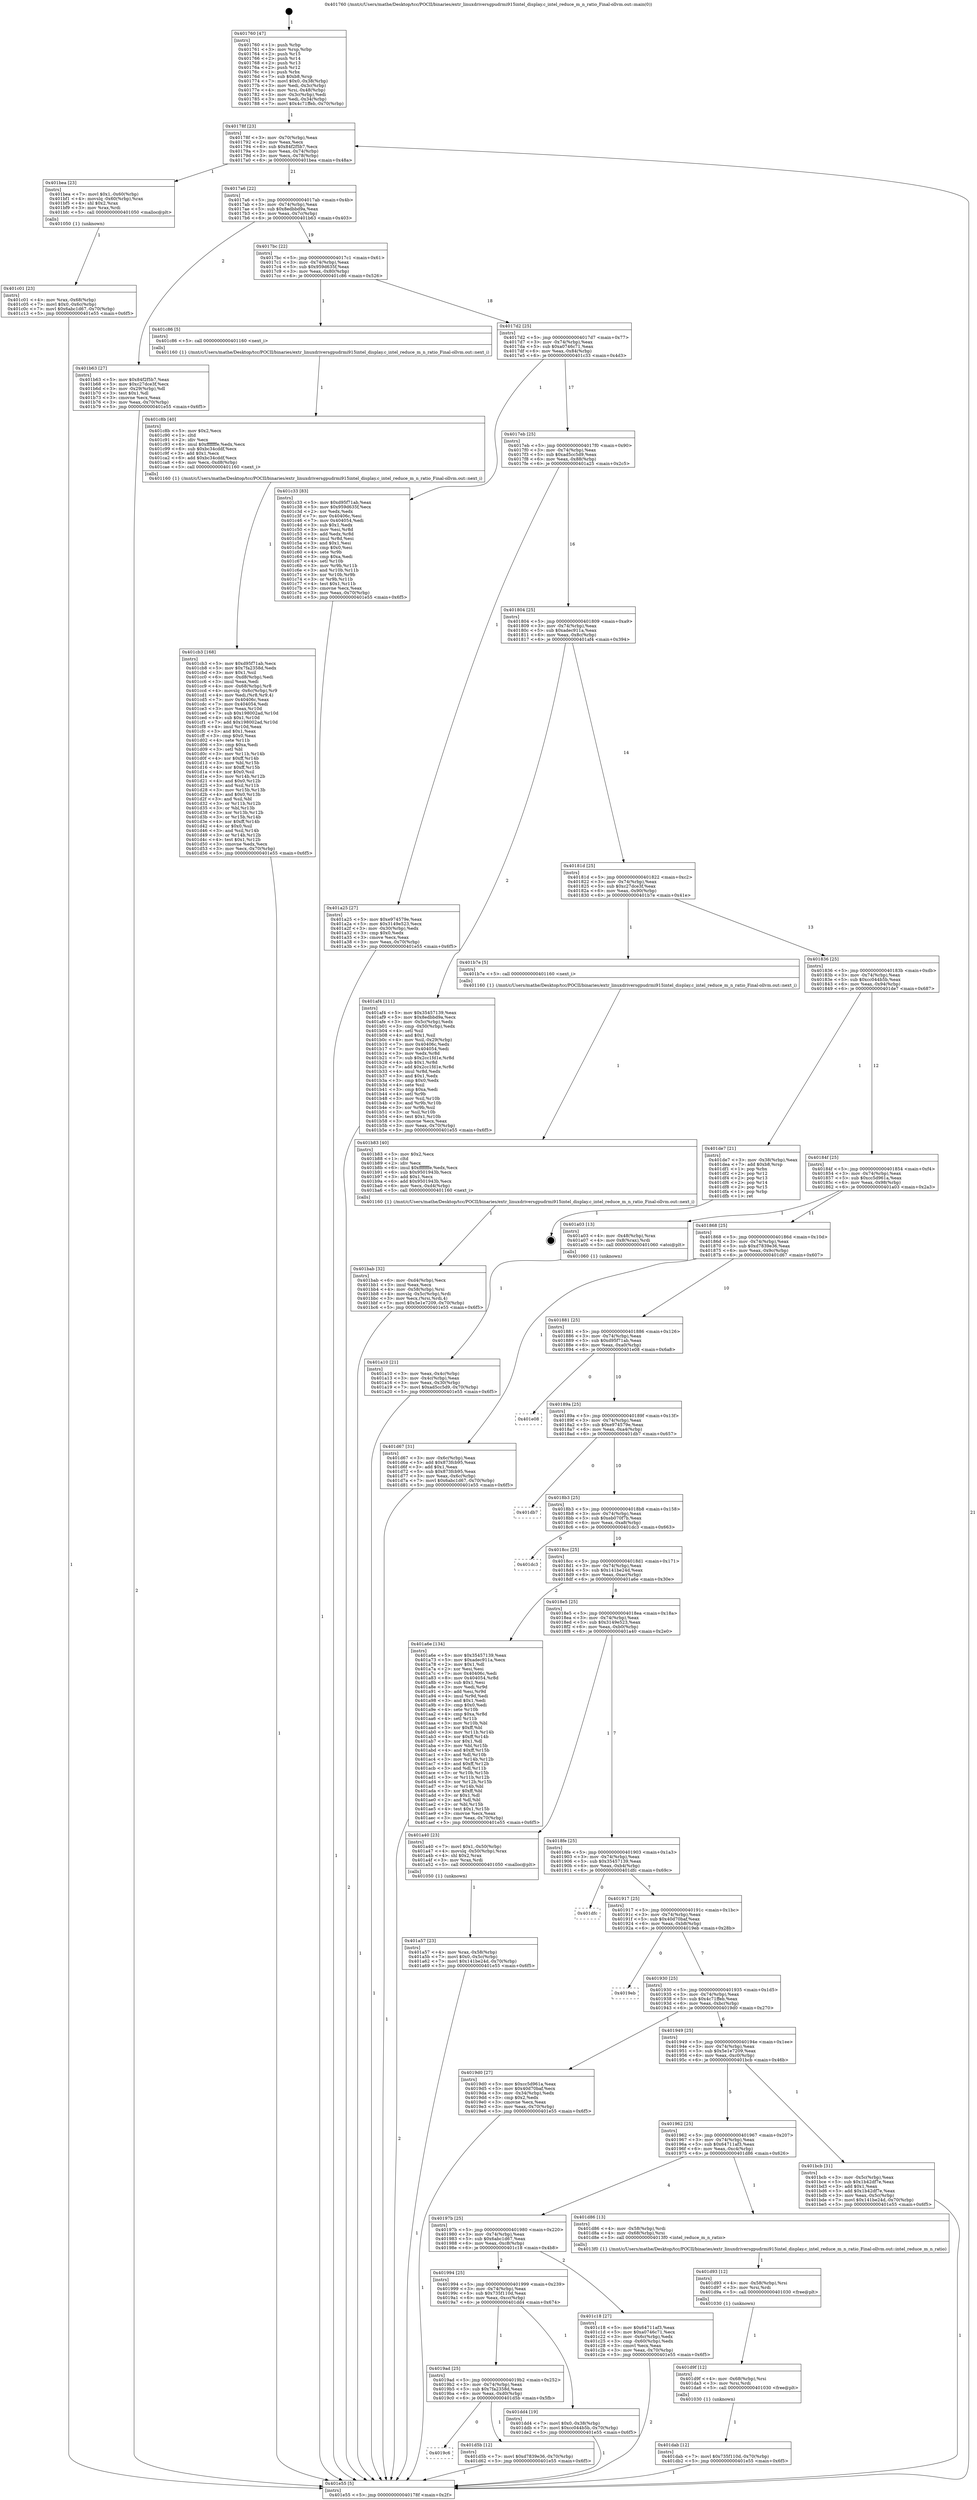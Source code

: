 digraph "0x401760" {
  label = "0x401760 (/mnt/c/Users/mathe/Desktop/tcc/POCII/binaries/extr_linuxdriversgpudrmi915intel_display.c_intel_reduce_m_n_ratio_Final-ollvm.out::main(0))"
  labelloc = "t"
  node[shape=record]

  Entry [label="",width=0.3,height=0.3,shape=circle,fillcolor=black,style=filled]
  "0x40178f" [label="{
     0x40178f [23]\l
     | [instrs]\l
     &nbsp;&nbsp;0x40178f \<+3\>: mov -0x70(%rbp),%eax\l
     &nbsp;&nbsp;0x401792 \<+2\>: mov %eax,%ecx\l
     &nbsp;&nbsp;0x401794 \<+6\>: sub $0x84f2f5b7,%ecx\l
     &nbsp;&nbsp;0x40179a \<+3\>: mov %eax,-0x74(%rbp)\l
     &nbsp;&nbsp;0x40179d \<+3\>: mov %ecx,-0x78(%rbp)\l
     &nbsp;&nbsp;0x4017a0 \<+6\>: je 0000000000401bea \<main+0x48a\>\l
  }"]
  "0x401bea" [label="{
     0x401bea [23]\l
     | [instrs]\l
     &nbsp;&nbsp;0x401bea \<+7\>: movl $0x1,-0x60(%rbp)\l
     &nbsp;&nbsp;0x401bf1 \<+4\>: movslq -0x60(%rbp),%rax\l
     &nbsp;&nbsp;0x401bf5 \<+4\>: shl $0x2,%rax\l
     &nbsp;&nbsp;0x401bf9 \<+3\>: mov %rax,%rdi\l
     &nbsp;&nbsp;0x401bfc \<+5\>: call 0000000000401050 \<malloc@plt\>\l
     | [calls]\l
     &nbsp;&nbsp;0x401050 \{1\} (unknown)\l
  }"]
  "0x4017a6" [label="{
     0x4017a6 [22]\l
     | [instrs]\l
     &nbsp;&nbsp;0x4017a6 \<+5\>: jmp 00000000004017ab \<main+0x4b\>\l
     &nbsp;&nbsp;0x4017ab \<+3\>: mov -0x74(%rbp),%eax\l
     &nbsp;&nbsp;0x4017ae \<+5\>: sub $0x8edbbd9a,%eax\l
     &nbsp;&nbsp;0x4017b3 \<+3\>: mov %eax,-0x7c(%rbp)\l
     &nbsp;&nbsp;0x4017b6 \<+6\>: je 0000000000401b63 \<main+0x403\>\l
  }"]
  Exit [label="",width=0.3,height=0.3,shape=circle,fillcolor=black,style=filled,peripheries=2]
  "0x401b63" [label="{
     0x401b63 [27]\l
     | [instrs]\l
     &nbsp;&nbsp;0x401b63 \<+5\>: mov $0x84f2f5b7,%eax\l
     &nbsp;&nbsp;0x401b68 \<+5\>: mov $0xc27dce3f,%ecx\l
     &nbsp;&nbsp;0x401b6d \<+3\>: mov -0x29(%rbp),%dl\l
     &nbsp;&nbsp;0x401b70 \<+3\>: test $0x1,%dl\l
     &nbsp;&nbsp;0x401b73 \<+3\>: cmovne %ecx,%eax\l
     &nbsp;&nbsp;0x401b76 \<+3\>: mov %eax,-0x70(%rbp)\l
     &nbsp;&nbsp;0x401b79 \<+5\>: jmp 0000000000401e55 \<main+0x6f5\>\l
  }"]
  "0x4017bc" [label="{
     0x4017bc [22]\l
     | [instrs]\l
     &nbsp;&nbsp;0x4017bc \<+5\>: jmp 00000000004017c1 \<main+0x61\>\l
     &nbsp;&nbsp;0x4017c1 \<+3\>: mov -0x74(%rbp),%eax\l
     &nbsp;&nbsp;0x4017c4 \<+5\>: sub $0x959d635f,%eax\l
     &nbsp;&nbsp;0x4017c9 \<+3\>: mov %eax,-0x80(%rbp)\l
     &nbsp;&nbsp;0x4017cc \<+6\>: je 0000000000401c86 \<main+0x526\>\l
  }"]
  "0x401dab" [label="{
     0x401dab [12]\l
     | [instrs]\l
     &nbsp;&nbsp;0x401dab \<+7\>: movl $0x735f110d,-0x70(%rbp)\l
     &nbsp;&nbsp;0x401db2 \<+5\>: jmp 0000000000401e55 \<main+0x6f5\>\l
  }"]
  "0x401c86" [label="{
     0x401c86 [5]\l
     | [instrs]\l
     &nbsp;&nbsp;0x401c86 \<+5\>: call 0000000000401160 \<next_i\>\l
     | [calls]\l
     &nbsp;&nbsp;0x401160 \{1\} (/mnt/c/Users/mathe/Desktop/tcc/POCII/binaries/extr_linuxdriversgpudrmi915intel_display.c_intel_reduce_m_n_ratio_Final-ollvm.out::next_i)\l
  }"]
  "0x4017d2" [label="{
     0x4017d2 [25]\l
     | [instrs]\l
     &nbsp;&nbsp;0x4017d2 \<+5\>: jmp 00000000004017d7 \<main+0x77\>\l
     &nbsp;&nbsp;0x4017d7 \<+3\>: mov -0x74(%rbp),%eax\l
     &nbsp;&nbsp;0x4017da \<+5\>: sub $0xa0746c71,%eax\l
     &nbsp;&nbsp;0x4017df \<+6\>: mov %eax,-0x84(%rbp)\l
     &nbsp;&nbsp;0x4017e5 \<+6\>: je 0000000000401c33 \<main+0x4d3\>\l
  }"]
  "0x401d9f" [label="{
     0x401d9f [12]\l
     | [instrs]\l
     &nbsp;&nbsp;0x401d9f \<+4\>: mov -0x68(%rbp),%rsi\l
     &nbsp;&nbsp;0x401da3 \<+3\>: mov %rsi,%rdi\l
     &nbsp;&nbsp;0x401da6 \<+5\>: call 0000000000401030 \<free@plt\>\l
     | [calls]\l
     &nbsp;&nbsp;0x401030 \{1\} (unknown)\l
  }"]
  "0x401c33" [label="{
     0x401c33 [83]\l
     | [instrs]\l
     &nbsp;&nbsp;0x401c33 \<+5\>: mov $0xd95f71ab,%eax\l
     &nbsp;&nbsp;0x401c38 \<+5\>: mov $0x959d635f,%ecx\l
     &nbsp;&nbsp;0x401c3d \<+2\>: xor %edx,%edx\l
     &nbsp;&nbsp;0x401c3f \<+7\>: mov 0x40406c,%esi\l
     &nbsp;&nbsp;0x401c46 \<+7\>: mov 0x404054,%edi\l
     &nbsp;&nbsp;0x401c4d \<+3\>: sub $0x1,%edx\l
     &nbsp;&nbsp;0x401c50 \<+3\>: mov %esi,%r8d\l
     &nbsp;&nbsp;0x401c53 \<+3\>: add %edx,%r8d\l
     &nbsp;&nbsp;0x401c56 \<+4\>: imul %r8d,%esi\l
     &nbsp;&nbsp;0x401c5a \<+3\>: and $0x1,%esi\l
     &nbsp;&nbsp;0x401c5d \<+3\>: cmp $0x0,%esi\l
     &nbsp;&nbsp;0x401c60 \<+4\>: sete %r9b\l
     &nbsp;&nbsp;0x401c64 \<+3\>: cmp $0xa,%edi\l
     &nbsp;&nbsp;0x401c67 \<+4\>: setl %r10b\l
     &nbsp;&nbsp;0x401c6b \<+3\>: mov %r9b,%r11b\l
     &nbsp;&nbsp;0x401c6e \<+3\>: and %r10b,%r11b\l
     &nbsp;&nbsp;0x401c71 \<+3\>: xor %r10b,%r9b\l
     &nbsp;&nbsp;0x401c74 \<+3\>: or %r9b,%r11b\l
     &nbsp;&nbsp;0x401c77 \<+4\>: test $0x1,%r11b\l
     &nbsp;&nbsp;0x401c7b \<+3\>: cmovne %ecx,%eax\l
     &nbsp;&nbsp;0x401c7e \<+3\>: mov %eax,-0x70(%rbp)\l
     &nbsp;&nbsp;0x401c81 \<+5\>: jmp 0000000000401e55 \<main+0x6f5\>\l
  }"]
  "0x4017eb" [label="{
     0x4017eb [25]\l
     | [instrs]\l
     &nbsp;&nbsp;0x4017eb \<+5\>: jmp 00000000004017f0 \<main+0x90\>\l
     &nbsp;&nbsp;0x4017f0 \<+3\>: mov -0x74(%rbp),%eax\l
     &nbsp;&nbsp;0x4017f3 \<+5\>: sub $0xad5cc5d9,%eax\l
     &nbsp;&nbsp;0x4017f8 \<+6\>: mov %eax,-0x88(%rbp)\l
     &nbsp;&nbsp;0x4017fe \<+6\>: je 0000000000401a25 \<main+0x2c5\>\l
  }"]
  "0x401d93" [label="{
     0x401d93 [12]\l
     | [instrs]\l
     &nbsp;&nbsp;0x401d93 \<+4\>: mov -0x58(%rbp),%rsi\l
     &nbsp;&nbsp;0x401d97 \<+3\>: mov %rsi,%rdi\l
     &nbsp;&nbsp;0x401d9a \<+5\>: call 0000000000401030 \<free@plt\>\l
     | [calls]\l
     &nbsp;&nbsp;0x401030 \{1\} (unknown)\l
  }"]
  "0x401a25" [label="{
     0x401a25 [27]\l
     | [instrs]\l
     &nbsp;&nbsp;0x401a25 \<+5\>: mov $0xe974579e,%eax\l
     &nbsp;&nbsp;0x401a2a \<+5\>: mov $0x3149e523,%ecx\l
     &nbsp;&nbsp;0x401a2f \<+3\>: mov -0x30(%rbp),%edx\l
     &nbsp;&nbsp;0x401a32 \<+3\>: cmp $0x0,%edx\l
     &nbsp;&nbsp;0x401a35 \<+3\>: cmove %ecx,%eax\l
     &nbsp;&nbsp;0x401a38 \<+3\>: mov %eax,-0x70(%rbp)\l
     &nbsp;&nbsp;0x401a3b \<+5\>: jmp 0000000000401e55 \<main+0x6f5\>\l
  }"]
  "0x401804" [label="{
     0x401804 [25]\l
     | [instrs]\l
     &nbsp;&nbsp;0x401804 \<+5\>: jmp 0000000000401809 \<main+0xa9\>\l
     &nbsp;&nbsp;0x401809 \<+3\>: mov -0x74(%rbp),%eax\l
     &nbsp;&nbsp;0x40180c \<+5\>: sub $0xadec911a,%eax\l
     &nbsp;&nbsp;0x401811 \<+6\>: mov %eax,-0x8c(%rbp)\l
     &nbsp;&nbsp;0x401817 \<+6\>: je 0000000000401af4 \<main+0x394\>\l
  }"]
  "0x4019c6" [label="{
     0x4019c6\l
  }", style=dashed]
  "0x401af4" [label="{
     0x401af4 [111]\l
     | [instrs]\l
     &nbsp;&nbsp;0x401af4 \<+5\>: mov $0x35457139,%eax\l
     &nbsp;&nbsp;0x401af9 \<+5\>: mov $0x8edbbd9a,%ecx\l
     &nbsp;&nbsp;0x401afe \<+3\>: mov -0x5c(%rbp),%edx\l
     &nbsp;&nbsp;0x401b01 \<+3\>: cmp -0x50(%rbp),%edx\l
     &nbsp;&nbsp;0x401b04 \<+4\>: setl %sil\l
     &nbsp;&nbsp;0x401b08 \<+4\>: and $0x1,%sil\l
     &nbsp;&nbsp;0x401b0c \<+4\>: mov %sil,-0x29(%rbp)\l
     &nbsp;&nbsp;0x401b10 \<+7\>: mov 0x40406c,%edx\l
     &nbsp;&nbsp;0x401b17 \<+7\>: mov 0x404054,%edi\l
     &nbsp;&nbsp;0x401b1e \<+3\>: mov %edx,%r8d\l
     &nbsp;&nbsp;0x401b21 \<+7\>: sub $0x2cc1fd1e,%r8d\l
     &nbsp;&nbsp;0x401b28 \<+4\>: sub $0x1,%r8d\l
     &nbsp;&nbsp;0x401b2c \<+7\>: add $0x2cc1fd1e,%r8d\l
     &nbsp;&nbsp;0x401b33 \<+4\>: imul %r8d,%edx\l
     &nbsp;&nbsp;0x401b37 \<+3\>: and $0x1,%edx\l
     &nbsp;&nbsp;0x401b3a \<+3\>: cmp $0x0,%edx\l
     &nbsp;&nbsp;0x401b3d \<+4\>: sete %sil\l
     &nbsp;&nbsp;0x401b41 \<+3\>: cmp $0xa,%edi\l
     &nbsp;&nbsp;0x401b44 \<+4\>: setl %r9b\l
     &nbsp;&nbsp;0x401b48 \<+3\>: mov %sil,%r10b\l
     &nbsp;&nbsp;0x401b4b \<+3\>: and %r9b,%r10b\l
     &nbsp;&nbsp;0x401b4e \<+3\>: xor %r9b,%sil\l
     &nbsp;&nbsp;0x401b51 \<+3\>: or %sil,%r10b\l
     &nbsp;&nbsp;0x401b54 \<+4\>: test $0x1,%r10b\l
     &nbsp;&nbsp;0x401b58 \<+3\>: cmovne %ecx,%eax\l
     &nbsp;&nbsp;0x401b5b \<+3\>: mov %eax,-0x70(%rbp)\l
     &nbsp;&nbsp;0x401b5e \<+5\>: jmp 0000000000401e55 \<main+0x6f5\>\l
  }"]
  "0x40181d" [label="{
     0x40181d [25]\l
     | [instrs]\l
     &nbsp;&nbsp;0x40181d \<+5\>: jmp 0000000000401822 \<main+0xc2\>\l
     &nbsp;&nbsp;0x401822 \<+3\>: mov -0x74(%rbp),%eax\l
     &nbsp;&nbsp;0x401825 \<+5\>: sub $0xc27dce3f,%eax\l
     &nbsp;&nbsp;0x40182a \<+6\>: mov %eax,-0x90(%rbp)\l
     &nbsp;&nbsp;0x401830 \<+6\>: je 0000000000401b7e \<main+0x41e\>\l
  }"]
  "0x401d5b" [label="{
     0x401d5b [12]\l
     | [instrs]\l
     &nbsp;&nbsp;0x401d5b \<+7\>: movl $0xd7839e36,-0x70(%rbp)\l
     &nbsp;&nbsp;0x401d62 \<+5\>: jmp 0000000000401e55 \<main+0x6f5\>\l
  }"]
  "0x401b7e" [label="{
     0x401b7e [5]\l
     | [instrs]\l
     &nbsp;&nbsp;0x401b7e \<+5\>: call 0000000000401160 \<next_i\>\l
     | [calls]\l
     &nbsp;&nbsp;0x401160 \{1\} (/mnt/c/Users/mathe/Desktop/tcc/POCII/binaries/extr_linuxdriversgpudrmi915intel_display.c_intel_reduce_m_n_ratio_Final-ollvm.out::next_i)\l
  }"]
  "0x401836" [label="{
     0x401836 [25]\l
     | [instrs]\l
     &nbsp;&nbsp;0x401836 \<+5\>: jmp 000000000040183b \<main+0xdb\>\l
     &nbsp;&nbsp;0x40183b \<+3\>: mov -0x74(%rbp),%eax\l
     &nbsp;&nbsp;0x40183e \<+5\>: sub $0xcc044b5b,%eax\l
     &nbsp;&nbsp;0x401843 \<+6\>: mov %eax,-0x94(%rbp)\l
     &nbsp;&nbsp;0x401849 \<+6\>: je 0000000000401de7 \<main+0x687\>\l
  }"]
  "0x4019ad" [label="{
     0x4019ad [25]\l
     | [instrs]\l
     &nbsp;&nbsp;0x4019ad \<+5\>: jmp 00000000004019b2 \<main+0x252\>\l
     &nbsp;&nbsp;0x4019b2 \<+3\>: mov -0x74(%rbp),%eax\l
     &nbsp;&nbsp;0x4019b5 \<+5\>: sub $0x7fa2358d,%eax\l
     &nbsp;&nbsp;0x4019ba \<+6\>: mov %eax,-0xd0(%rbp)\l
     &nbsp;&nbsp;0x4019c0 \<+6\>: je 0000000000401d5b \<main+0x5fb\>\l
  }"]
  "0x401de7" [label="{
     0x401de7 [21]\l
     | [instrs]\l
     &nbsp;&nbsp;0x401de7 \<+3\>: mov -0x38(%rbp),%eax\l
     &nbsp;&nbsp;0x401dea \<+7\>: add $0xb8,%rsp\l
     &nbsp;&nbsp;0x401df1 \<+1\>: pop %rbx\l
     &nbsp;&nbsp;0x401df2 \<+2\>: pop %r12\l
     &nbsp;&nbsp;0x401df4 \<+2\>: pop %r13\l
     &nbsp;&nbsp;0x401df6 \<+2\>: pop %r14\l
     &nbsp;&nbsp;0x401df8 \<+2\>: pop %r15\l
     &nbsp;&nbsp;0x401dfa \<+1\>: pop %rbp\l
     &nbsp;&nbsp;0x401dfb \<+1\>: ret\l
  }"]
  "0x40184f" [label="{
     0x40184f [25]\l
     | [instrs]\l
     &nbsp;&nbsp;0x40184f \<+5\>: jmp 0000000000401854 \<main+0xf4\>\l
     &nbsp;&nbsp;0x401854 \<+3\>: mov -0x74(%rbp),%eax\l
     &nbsp;&nbsp;0x401857 \<+5\>: sub $0xcc5d961a,%eax\l
     &nbsp;&nbsp;0x40185c \<+6\>: mov %eax,-0x98(%rbp)\l
     &nbsp;&nbsp;0x401862 \<+6\>: je 0000000000401a03 \<main+0x2a3\>\l
  }"]
  "0x401dd4" [label="{
     0x401dd4 [19]\l
     | [instrs]\l
     &nbsp;&nbsp;0x401dd4 \<+7\>: movl $0x0,-0x38(%rbp)\l
     &nbsp;&nbsp;0x401ddb \<+7\>: movl $0xcc044b5b,-0x70(%rbp)\l
     &nbsp;&nbsp;0x401de2 \<+5\>: jmp 0000000000401e55 \<main+0x6f5\>\l
  }"]
  "0x401a03" [label="{
     0x401a03 [13]\l
     | [instrs]\l
     &nbsp;&nbsp;0x401a03 \<+4\>: mov -0x48(%rbp),%rax\l
     &nbsp;&nbsp;0x401a07 \<+4\>: mov 0x8(%rax),%rdi\l
     &nbsp;&nbsp;0x401a0b \<+5\>: call 0000000000401060 \<atoi@plt\>\l
     | [calls]\l
     &nbsp;&nbsp;0x401060 \{1\} (unknown)\l
  }"]
  "0x401868" [label="{
     0x401868 [25]\l
     | [instrs]\l
     &nbsp;&nbsp;0x401868 \<+5\>: jmp 000000000040186d \<main+0x10d\>\l
     &nbsp;&nbsp;0x40186d \<+3\>: mov -0x74(%rbp),%eax\l
     &nbsp;&nbsp;0x401870 \<+5\>: sub $0xd7839e36,%eax\l
     &nbsp;&nbsp;0x401875 \<+6\>: mov %eax,-0x9c(%rbp)\l
     &nbsp;&nbsp;0x40187b \<+6\>: je 0000000000401d67 \<main+0x607\>\l
  }"]
  "0x401cb3" [label="{
     0x401cb3 [168]\l
     | [instrs]\l
     &nbsp;&nbsp;0x401cb3 \<+5\>: mov $0xd95f71ab,%ecx\l
     &nbsp;&nbsp;0x401cb8 \<+5\>: mov $0x7fa2358d,%edx\l
     &nbsp;&nbsp;0x401cbd \<+3\>: mov $0x1,%sil\l
     &nbsp;&nbsp;0x401cc0 \<+6\>: mov -0xd8(%rbp),%edi\l
     &nbsp;&nbsp;0x401cc6 \<+3\>: imul %eax,%edi\l
     &nbsp;&nbsp;0x401cc9 \<+4\>: mov -0x68(%rbp),%r8\l
     &nbsp;&nbsp;0x401ccd \<+4\>: movslq -0x6c(%rbp),%r9\l
     &nbsp;&nbsp;0x401cd1 \<+4\>: mov %edi,(%r8,%r9,4)\l
     &nbsp;&nbsp;0x401cd5 \<+7\>: mov 0x40406c,%eax\l
     &nbsp;&nbsp;0x401cdc \<+7\>: mov 0x404054,%edi\l
     &nbsp;&nbsp;0x401ce3 \<+3\>: mov %eax,%r10d\l
     &nbsp;&nbsp;0x401ce6 \<+7\>: sub $0x198002ad,%r10d\l
     &nbsp;&nbsp;0x401ced \<+4\>: sub $0x1,%r10d\l
     &nbsp;&nbsp;0x401cf1 \<+7\>: add $0x198002ad,%r10d\l
     &nbsp;&nbsp;0x401cf8 \<+4\>: imul %r10d,%eax\l
     &nbsp;&nbsp;0x401cfc \<+3\>: and $0x1,%eax\l
     &nbsp;&nbsp;0x401cff \<+3\>: cmp $0x0,%eax\l
     &nbsp;&nbsp;0x401d02 \<+4\>: sete %r11b\l
     &nbsp;&nbsp;0x401d06 \<+3\>: cmp $0xa,%edi\l
     &nbsp;&nbsp;0x401d09 \<+3\>: setl %bl\l
     &nbsp;&nbsp;0x401d0c \<+3\>: mov %r11b,%r14b\l
     &nbsp;&nbsp;0x401d0f \<+4\>: xor $0xff,%r14b\l
     &nbsp;&nbsp;0x401d13 \<+3\>: mov %bl,%r15b\l
     &nbsp;&nbsp;0x401d16 \<+4\>: xor $0xff,%r15b\l
     &nbsp;&nbsp;0x401d1a \<+4\>: xor $0x0,%sil\l
     &nbsp;&nbsp;0x401d1e \<+3\>: mov %r14b,%r12b\l
     &nbsp;&nbsp;0x401d21 \<+4\>: and $0x0,%r12b\l
     &nbsp;&nbsp;0x401d25 \<+3\>: and %sil,%r11b\l
     &nbsp;&nbsp;0x401d28 \<+3\>: mov %r15b,%r13b\l
     &nbsp;&nbsp;0x401d2b \<+4\>: and $0x0,%r13b\l
     &nbsp;&nbsp;0x401d2f \<+3\>: and %sil,%bl\l
     &nbsp;&nbsp;0x401d32 \<+3\>: or %r11b,%r12b\l
     &nbsp;&nbsp;0x401d35 \<+3\>: or %bl,%r13b\l
     &nbsp;&nbsp;0x401d38 \<+3\>: xor %r13b,%r12b\l
     &nbsp;&nbsp;0x401d3b \<+3\>: or %r15b,%r14b\l
     &nbsp;&nbsp;0x401d3e \<+4\>: xor $0xff,%r14b\l
     &nbsp;&nbsp;0x401d42 \<+4\>: or $0x0,%sil\l
     &nbsp;&nbsp;0x401d46 \<+3\>: and %sil,%r14b\l
     &nbsp;&nbsp;0x401d49 \<+3\>: or %r14b,%r12b\l
     &nbsp;&nbsp;0x401d4c \<+4\>: test $0x1,%r12b\l
     &nbsp;&nbsp;0x401d50 \<+3\>: cmovne %edx,%ecx\l
     &nbsp;&nbsp;0x401d53 \<+3\>: mov %ecx,-0x70(%rbp)\l
     &nbsp;&nbsp;0x401d56 \<+5\>: jmp 0000000000401e55 \<main+0x6f5\>\l
  }"]
  "0x401d67" [label="{
     0x401d67 [31]\l
     | [instrs]\l
     &nbsp;&nbsp;0x401d67 \<+3\>: mov -0x6c(%rbp),%eax\l
     &nbsp;&nbsp;0x401d6a \<+5\>: add $0x873fcb95,%eax\l
     &nbsp;&nbsp;0x401d6f \<+3\>: add $0x1,%eax\l
     &nbsp;&nbsp;0x401d72 \<+5\>: sub $0x873fcb95,%eax\l
     &nbsp;&nbsp;0x401d77 \<+3\>: mov %eax,-0x6c(%rbp)\l
     &nbsp;&nbsp;0x401d7a \<+7\>: movl $0x6abc1d67,-0x70(%rbp)\l
     &nbsp;&nbsp;0x401d81 \<+5\>: jmp 0000000000401e55 \<main+0x6f5\>\l
  }"]
  "0x401881" [label="{
     0x401881 [25]\l
     | [instrs]\l
     &nbsp;&nbsp;0x401881 \<+5\>: jmp 0000000000401886 \<main+0x126\>\l
     &nbsp;&nbsp;0x401886 \<+3\>: mov -0x74(%rbp),%eax\l
     &nbsp;&nbsp;0x401889 \<+5\>: sub $0xd95f71ab,%eax\l
     &nbsp;&nbsp;0x40188e \<+6\>: mov %eax,-0xa0(%rbp)\l
     &nbsp;&nbsp;0x401894 \<+6\>: je 0000000000401e08 \<main+0x6a8\>\l
  }"]
  "0x401c8b" [label="{
     0x401c8b [40]\l
     | [instrs]\l
     &nbsp;&nbsp;0x401c8b \<+5\>: mov $0x2,%ecx\l
     &nbsp;&nbsp;0x401c90 \<+1\>: cltd\l
     &nbsp;&nbsp;0x401c91 \<+2\>: idiv %ecx\l
     &nbsp;&nbsp;0x401c93 \<+6\>: imul $0xfffffffe,%edx,%ecx\l
     &nbsp;&nbsp;0x401c99 \<+6\>: sub $0xbc34cddf,%ecx\l
     &nbsp;&nbsp;0x401c9f \<+3\>: add $0x1,%ecx\l
     &nbsp;&nbsp;0x401ca2 \<+6\>: add $0xbc34cddf,%ecx\l
     &nbsp;&nbsp;0x401ca8 \<+6\>: mov %ecx,-0xd8(%rbp)\l
     &nbsp;&nbsp;0x401cae \<+5\>: call 0000000000401160 \<next_i\>\l
     | [calls]\l
     &nbsp;&nbsp;0x401160 \{1\} (/mnt/c/Users/mathe/Desktop/tcc/POCII/binaries/extr_linuxdriversgpudrmi915intel_display.c_intel_reduce_m_n_ratio_Final-ollvm.out::next_i)\l
  }"]
  "0x401e08" [label="{
     0x401e08\l
  }", style=dashed]
  "0x40189a" [label="{
     0x40189a [25]\l
     | [instrs]\l
     &nbsp;&nbsp;0x40189a \<+5\>: jmp 000000000040189f \<main+0x13f\>\l
     &nbsp;&nbsp;0x40189f \<+3\>: mov -0x74(%rbp),%eax\l
     &nbsp;&nbsp;0x4018a2 \<+5\>: sub $0xe974579e,%eax\l
     &nbsp;&nbsp;0x4018a7 \<+6\>: mov %eax,-0xa4(%rbp)\l
     &nbsp;&nbsp;0x4018ad \<+6\>: je 0000000000401db7 \<main+0x657\>\l
  }"]
  "0x401994" [label="{
     0x401994 [25]\l
     | [instrs]\l
     &nbsp;&nbsp;0x401994 \<+5\>: jmp 0000000000401999 \<main+0x239\>\l
     &nbsp;&nbsp;0x401999 \<+3\>: mov -0x74(%rbp),%eax\l
     &nbsp;&nbsp;0x40199c \<+5\>: sub $0x735f110d,%eax\l
     &nbsp;&nbsp;0x4019a1 \<+6\>: mov %eax,-0xcc(%rbp)\l
     &nbsp;&nbsp;0x4019a7 \<+6\>: je 0000000000401dd4 \<main+0x674\>\l
  }"]
  "0x401db7" [label="{
     0x401db7\l
  }", style=dashed]
  "0x4018b3" [label="{
     0x4018b3 [25]\l
     | [instrs]\l
     &nbsp;&nbsp;0x4018b3 \<+5\>: jmp 00000000004018b8 \<main+0x158\>\l
     &nbsp;&nbsp;0x4018b8 \<+3\>: mov -0x74(%rbp),%eax\l
     &nbsp;&nbsp;0x4018bb \<+5\>: sub $0xeb070f7b,%eax\l
     &nbsp;&nbsp;0x4018c0 \<+6\>: mov %eax,-0xa8(%rbp)\l
     &nbsp;&nbsp;0x4018c6 \<+6\>: je 0000000000401dc3 \<main+0x663\>\l
  }"]
  "0x401c18" [label="{
     0x401c18 [27]\l
     | [instrs]\l
     &nbsp;&nbsp;0x401c18 \<+5\>: mov $0x64711af3,%eax\l
     &nbsp;&nbsp;0x401c1d \<+5\>: mov $0xa0746c71,%ecx\l
     &nbsp;&nbsp;0x401c22 \<+3\>: mov -0x6c(%rbp),%edx\l
     &nbsp;&nbsp;0x401c25 \<+3\>: cmp -0x60(%rbp),%edx\l
     &nbsp;&nbsp;0x401c28 \<+3\>: cmovl %ecx,%eax\l
     &nbsp;&nbsp;0x401c2b \<+3\>: mov %eax,-0x70(%rbp)\l
     &nbsp;&nbsp;0x401c2e \<+5\>: jmp 0000000000401e55 \<main+0x6f5\>\l
  }"]
  "0x401dc3" [label="{
     0x401dc3\l
  }", style=dashed]
  "0x4018cc" [label="{
     0x4018cc [25]\l
     | [instrs]\l
     &nbsp;&nbsp;0x4018cc \<+5\>: jmp 00000000004018d1 \<main+0x171\>\l
     &nbsp;&nbsp;0x4018d1 \<+3\>: mov -0x74(%rbp),%eax\l
     &nbsp;&nbsp;0x4018d4 \<+5\>: sub $0x141be24d,%eax\l
     &nbsp;&nbsp;0x4018d9 \<+6\>: mov %eax,-0xac(%rbp)\l
     &nbsp;&nbsp;0x4018df \<+6\>: je 0000000000401a6e \<main+0x30e\>\l
  }"]
  "0x40197b" [label="{
     0x40197b [25]\l
     | [instrs]\l
     &nbsp;&nbsp;0x40197b \<+5\>: jmp 0000000000401980 \<main+0x220\>\l
     &nbsp;&nbsp;0x401980 \<+3\>: mov -0x74(%rbp),%eax\l
     &nbsp;&nbsp;0x401983 \<+5\>: sub $0x6abc1d67,%eax\l
     &nbsp;&nbsp;0x401988 \<+6\>: mov %eax,-0xc8(%rbp)\l
     &nbsp;&nbsp;0x40198e \<+6\>: je 0000000000401c18 \<main+0x4b8\>\l
  }"]
  "0x401a6e" [label="{
     0x401a6e [134]\l
     | [instrs]\l
     &nbsp;&nbsp;0x401a6e \<+5\>: mov $0x35457139,%eax\l
     &nbsp;&nbsp;0x401a73 \<+5\>: mov $0xadec911a,%ecx\l
     &nbsp;&nbsp;0x401a78 \<+2\>: mov $0x1,%dl\l
     &nbsp;&nbsp;0x401a7a \<+2\>: xor %esi,%esi\l
     &nbsp;&nbsp;0x401a7c \<+7\>: mov 0x40406c,%edi\l
     &nbsp;&nbsp;0x401a83 \<+8\>: mov 0x404054,%r8d\l
     &nbsp;&nbsp;0x401a8b \<+3\>: sub $0x1,%esi\l
     &nbsp;&nbsp;0x401a8e \<+3\>: mov %edi,%r9d\l
     &nbsp;&nbsp;0x401a91 \<+3\>: add %esi,%r9d\l
     &nbsp;&nbsp;0x401a94 \<+4\>: imul %r9d,%edi\l
     &nbsp;&nbsp;0x401a98 \<+3\>: and $0x1,%edi\l
     &nbsp;&nbsp;0x401a9b \<+3\>: cmp $0x0,%edi\l
     &nbsp;&nbsp;0x401a9e \<+4\>: sete %r10b\l
     &nbsp;&nbsp;0x401aa2 \<+4\>: cmp $0xa,%r8d\l
     &nbsp;&nbsp;0x401aa6 \<+4\>: setl %r11b\l
     &nbsp;&nbsp;0x401aaa \<+3\>: mov %r10b,%bl\l
     &nbsp;&nbsp;0x401aad \<+3\>: xor $0xff,%bl\l
     &nbsp;&nbsp;0x401ab0 \<+3\>: mov %r11b,%r14b\l
     &nbsp;&nbsp;0x401ab3 \<+4\>: xor $0xff,%r14b\l
     &nbsp;&nbsp;0x401ab7 \<+3\>: xor $0x1,%dl\l
     &nbsp;&nbsp;0x401aba \<+3\>: mov %bl,%r15b\l
     &nbsp;&nbsp;0x401abd \<+4\>: and $0xff,%r15b\l
     &nbsp;&nbsp;0x401ac1 \<+3\>: and %dl,%r10b\l
     &nbsp;&nbsp;0x401ac4 \<+3\>: mov %r14b,%r12b\l
     &nbsp;&nbsp;0x401ac7 \<+4\>: and $0xff,%r12b\l
     &nbsp;&nbsp;0x401acb \<+3\>: and %dl,%r11b\l
     &nbsp;&nbsp;0x401ace \<+3\>: or %r10b,%r15b\l
     &nbsp;&nbsp;0x401ad1 \<+3\>: or %r11b,%r12b\l
     &nbsp;&nbsp;0x401ad4 \<+3\>: xor %r12b,%r15b\l
     &nbsp;&nbsp;0x401ad7 \<+3\>: or %r14b,%bl\l
     &nbsp;&nbsp;0x401ada \<+3\>: xor $0xff,%bl\l
     &nbsp;&nbsp;0x401add \<+3\>: or $0x1,%dl\l
     &nbsp;&nbsp;0x401ae0 \<+2\>: and %dl,%bl\l
     &nbsp;&nbsp;0x401ae2 \<+3\>: or %bl,%r15b\l
     &nbsp;&nbsp;0x401ae5 \<+4\>: test $0x1,%r15b\l
     &nbsp;&nbsp;0x401ae9 \<+3\>: cmovne %ecx,%eax\l
     &nbsp;&nbsp;0x401aec \<+3\>: mov %eax,-0x70(%rbp)\l
     &nbsp;&nbsp;0x401aef \<+5\>: jmp 0000000000401e55 \<main+0x6f5\>\l
  }"]
  "0x4018e5" [label="{
     0x4018e5 [25]\l
     | [instrs]\l
     &nbsp;&nbsp;0x4018e5 \<+5\>: jmp 00000000004018ea \<main+0x18a\>\l
     &nbsp;&nbsp;0x4018ea \<+3\>: mov -0x74(%rbp),%eax\l
     &nbsp;&nbsp;0x4018ed \<+5\>: sub $0x3149e523,%eax\l
     &nbsp;&nbsp;0x4018f2 \<+6\>: mov %eax,-0xb0(%rbp)\l
     &nbsp;&nbsp;0x4018f8 \<+6\>: je 0000000000401a40 \<main+0x2e0\>\l
  }"]
  "0x401d86" [label="{
     0x401d86 [13]\l
     | [instrs]\l
     &nbsp;&nbsp;0x401d86 \<+4\>: mov -0x58(%rbp),%rdi\l
     &nbsp;&nbsp;0x401d8a \<+4\>: mov -0x68(%rbp),%rsi\l
     &nbsp;&nbsp;0x401d8e \<+5\>: call 00000000004013f0 \<intel_reduce_m_n_ratio\>\l
     | [calls]\l
     &nbsp;&nbsp;0x4013f0 \{1\} (/mnt/c/Users/mathe/Desktop/tcc/POCII/binaries/extr_linuxdriversgpudrmi915intel_display.c_intel_reduce_m_n_ratio_Final-ollvm.out::intel_reduce_m_n_ratio)\l
  }"]
  "0x401a40" [label="{
     0x401a40 [23]\l
     | [instrs]\l
     &nbsp;&nbsp;0x401a40 \<+7\>: movl $0x1,-0x50(%rbp)\l
     &nbsp;&nbsp;0x401a47 \<+4\>: movslq -0x50(%rbp),%rax\l
     &nbsp;&nbsp;0x401a4b \<+4\>: shl $0x2,%rax\l
     &nbsp;&nbsp;0x401a4f \<+3\>: mov %rax,%rdi\l
     &nbsp;&nbsp;0x401a52 \<+5\>: call 0000000000401050 \<malloc@plt\>\l
     | [calls]\l
     &nbsp;&nbsp;0x401050 \{1\} (unknown)\l
  }"]
  "0x4018fe" [label="{
     0x4018fe [25]\l
     | [instrs]\l
     &nbsp;&nbsp;0x4018fe \<+5\>: jmp 0000000000401903 \<main+0x1a3\>\l
     &nbsp;&nbsp;0x401903 \<+3\>: mov -0x74(%rbp),%eax\l
     &nbsp;&nbsp;0x401906 \<+5\>: sub $0x35457139,%eax\l
     &nbsp;&nbsp;0x40190b \<+6\>: mov %eax,-0xb4(%rbp)\l
     &nbsp;&nbsp;0x401911 \<+6\>: je 0000000000401dfc \<main+0x69c\>\l
  }"]
  "0x401c01" [label="{
     0x401c01 [23]\l
     | [instrs]\l
     &nbsp;&nbsp;0x401c01 \<+4\>: mov %rax,-0x68(%rbp)\l
     &nbsp;&nbsp;0x401c05 \<+7\>: movl $0x0,-0x6c(%rbp)\l
     &nbsp;&nbsp;0x401c0c \<+7\>: movl $0x6abc1d67,-0x70(%rbp)\l
     &nbsp;&nbsp;0x401c13 \<+5\>: jmp 0000000000401e55 \<main+0x6f5\>\l
  }"]
  "0x401dfc" [label="{
     0x401dfc\l
  }", style=dashed]
  "0x401917" [label="{
     0x401917 [25]\l
     | [instrs]\l
     &nbsp;&nbsp;0x401917 \<+5\>: jmp 000000000040191c \<main+0x1bc\>\l
     &nbsp;&nbsp;0x40191c \<+3\>: mov -0x74(%rbp),%eax\l
     &nbsp;&nbsp;0x40191f \<+5\>: sub $0x40d70baf,%eax\l
     &nbsp;&nbsp;0x401924 \<+6\>: mov %eax,-0xb8(%rbp)\l
     &nbsp;&nbsp;0x40192a \<+6\>: je 00000000004019eb \<main+0x28b\>\l
  }"]
  "0x401962" [label="{
     0x401962 [25]\l
     | [instrs]\l
     &nbsp;&nbsp;0x401962 \<+5\>: jmp 0000000000401967 \<main+0x207\>\l
     &nbsp;&nbsp;0x401967 \<+3\>: mov -0x74(%rbp),%eax\l
     &nbsp;&nbsp;0x40196a \<+5\>: sub $0x64711af3,%eax\l
     &nbsp;&nbsp;0x40196f \<+6\>: mov %eax,-0xc4(%rbp)\l
     &nbsp;&nbsp;0x401975 \<+6\>: je 0000000000401d86 \<main+0x626\>\l
  }"]
  "0x4019eb" [label="{
     0x4019eb\l
  }", style=dashed]
  "0x401930" [label="{
     0x401930 [25]\l
     | [instrs]\l
     &nbsp;&nbsp;0x401930 \<+5\>: jmp 0000000000401935 \<main+0x1d5\>\l
     &nbsp;&nbsp;0x401935 \<+3\>: mov -0x74(%rbp),%eax\l
     &nbsp;&nbsp;0x401938 \<+5\>: sub $0x4c71ffeb,%eax\l
     &nbsp;&nbsp;0x40193d \<+6\>: mov %eax,-0xbc(%rbp)\l
     &nbsp;&nbsp;0x401943 \<+6\>: je 00000000004019d0 \<main+0x270\>\l
  }"]
  "0x401bcb" [label="{
     0x401bcb [31]\l
     | [instrs]\l
     &nbsp;&nbsp;0x401bcb \<+3\>: mov -0x5c(%rbp),%eax\l
     &nbsp;&nbsp;0x401bce \<+5\>: sub $0x1b42df7e,%eax\l
     &nbsp;&nbsp;0x401bd3 \<+3\>: add $0x1,%eax\l
     &nbsp;&nbsp;0x401bd6 \<+5\>: add $0x1b42df7e,%eax\l
     &nbsp;&nbsp;0x401bdb \<+3\>: mov %eax,-0x5c(%rbp)\l
     &nbsp;&nbsp;0x401bde \<+7\>: movl $0x141be24d,-0x70(%rbp)\l
     &nbsp;&nbsp;0x401be5 \<+5\>: jmp 0000000000401e55 \<main+0x6f5\>\l
  }"]
  "0x4019d0" [label="{
     0x4019d0 [27]\l
     | [instrs]\l
     &nbsp;&nbsp;0x4019d0 \<+5\>: mov $0xcc5d961a,%eax\l
     &nbsp;&nbsp;0x4019d5 \<+5\>: mov $0x40d70baf,%ecx\l
     &nbsp;&nbsp;0x4019da \<+3\>: mov -0x34(%rbp),%edx\l
     &nbsp;&nbsp;0x4019dd \<+3\>: cmp $0x2,%edx\l
     &nbsp;&nbsp;0x4019e0 \<+3\>: cmovne %ecx,%eax\l
     &nbsp;&nbsp;0x4019e3 \<+3\>: mov %eax,-0x70(%rbp)\l
     &nbsp;&nbsp;0x4019e6 \<+5\>: jmp 0000000000401e55 \<main+0x6f5\>\l
  }"]
  "0x401949" [label="{
     0x401949 [25]\l
     | [instrs]\l
     &nbsp;&nbsp;0x401949 \<+5\>: jmp 000000000040194e \<main+0x1ee\>\l
     &nbsp;&nbsp;0x40194e \<+3\>: mov -0x74(%rbp),%eax\l
     &nbsp;&nbsp;0x401951 \<+5\>: sub $0x5e1e7209,%eax\l
     &nbsp;&nbsp;0x401956 \<+6\>: mov %eax,-0xc0(%rbp)\l
     &nbsp;&nbsp;0x40195c \<+6\>: je 0000000000401bcb \<main+0x46b\>\l
  }"]
  "0x401e55" [label="{
     0x401e55 [5]\l
     | [instrs]\l
     &nbsp;&nbsp;0x401e55 \<+5\>: jmp 000000000040178f \<main+0x2f\>\l
  }"]
  "0x401760" [label="{
     0x401760 [47]\l
     | [instrs]\l
     &nbsp;&nbsp;0x401760 \<+1\>: push %rbp\l
     &nbsp;&nbsp;0x401761 \<+3\>: mov %rsp,%rbp\l
     &nbsp;&nbsp;0x401764 \<+2\>: push %r15\l
     &nbsp;&nbsp;0x401766 \<+2\>: push %r14\l
     &nbsp;&nbsp;0x401768 \<+2\>: push %r13\l
     &nbsp;&nbsp;0x40176a \<+2\>: push %r12\l
     &nbsp;&nbsp;0x40176c \<+1\>: push %rbx\l
     &nbsp;&nbsp;0x40176d \<+7\>: sub $0xb8,%rsp\l
     &nbsp;&nbsp;0x401774 \<+7\>: movl $0x0,-0x38(%rbp)\l
     &nbsp;&nbsp;0x40177b \<+3\>: mov %edi,-0x3c(%rbp)\l
     &nbsp;&nbsp;0x40177e \<+4\>: mov %rsi,-0x48(%rbp)\l
     &nbsp;&nbsp;0x401782 \<+3\>: mov -0x3c(%rbp),%edi\l
     &nbsp;&nbsp;0x401785 \<+3\>: mov %edi,-0x34(%rbp)\l
     &nbsp;&nbsp;0x401788 \<+7\>: movl $0x4c71ffeb,-0x70(%rbp)\l
  }"]
  "0x401a10" [label="{
     0x401a10 [21]\l
     | [instrs]\l
     &nbsp;&nbsp;0x401a10 \<+3\>: mov %eax,-0x4c(%rbp)\l
     &nbsp;&nbsp;0x401a13 \<+3\>: mov -0x4c(%rbp),%eax\l
     &nbsp;&nbsp;0x401a16 \<+3\>: mov %eax,-0x30(%rbp)\l
     &nbsp;&nbsp;0x401a19 \<+7\>: movl $0xad5cc5d9,-0x70(%rbp)\l
     &nbsp;&nbsp;0x401a20 \<+5\>: jmp 0000000000401e55 \<main+0x6f5\>\l
  }"]
  "0x401a57" [label="{
     0x401a57 [23]\l
     | [instrs]\l
     &nbsp;&nbsp;0x401a57 \<+4\>: mov %rax,-0x58(%rbp)\l
     &nbsp;&nbsp;0x401a5b \<+7\>: movl $0x0,-0x5c(%rbp)\l
     &nbsp;&nbsp;0x401a62 \<+7\>: movl $0x141be24d,-0x70(%rbp)\l
     &nbsp;&nbsp;0x401a69 \<+5\>: jmp 0000000000401e55 \<main+0x6f5\>\l
  }"]
  "0x401b83" [label="{
     0x401b83 [40]\l
     | [instrs]\l
     &nbsp;&nbsp;0x401b83 \<+5\>: mov $0x2,%ecx\l
     &nbsp;&nbsp;0x401b88 \<+1\>: cltd\l
     &nbsp;&nbsp;0x401b89 \<+2\>: idiv %ecx\l
     &nbsp;&nbsp;0x401b8b \<+6\>: imul $0xfffffffe,%edx,%ecx\l
     &nbsp;&nbsp;0x401b91 \<+6\>: sub $0x9501943b,%ecx\l
     &nbsp;&nbsp;0x401b97 \<+3\>: add $0x1,%ecx\l
     &nbsp;&nbsp;0x401b9a \<+6\>: add $0x9501943b,%ecx\l
     &nbsp;&nbsp;0x401ba0 \<+6\>: mov %ecx,-0xd4(%rbp)\l
     &nbsp;&nbsp;0x401ba6 \<+5\>: call 0000000000401160 \<next_i\>\l
     | [calls]\l
     &nbsp;&nbsp;0x401160 \{1\} (/mnt/c/Users/mathe/Desktop/tcc/POCII/binaries/extr_linuxdriversgpudrmi915intel_display.c_intel_reduce_m_n_ratio_Final-ollvm.out::next_i)\l
  }"]
  "0x401bab" [label="{
     0x401bab [32]\l
     | [instrs]\l
     &nbsp;&nbsp;0x401bab \<+6\>: mov -0xd4(%rbp),%ecx\l
     &nbsp;&nbsp;0x401bb1 \<+3\>: imul %eax,%ecx\l
     &nbsp;&nbsp;0x401bb4 \<+4\>: mov -0x58(%rbp),%rsi\l
     &nbsp;&nbsp;0x401bb8 \<+4\>: movslq -0x5c(%rbp),%rdi\l
     &nbsp;&nbsp;0x401bbc \<+3\>: mov %ecx,(%rsi,%rdi,4)\l
     &nbsp;&nbsp;0x401bbf \<+7\>: movl $0x5e1e7209,-0x70(%rbp)\l
     &nbsp;&nbsp;0x401bc6 \<+5\>: jmp 0000000000401e55 \<main+0x6f5\>\l
  }"]
  Entry -> "0x401760" [label=" 1"]
  "0x40178f" -> "0x401bea" [label=" 1"]
  "0x40178f" -> "0x4017a6" [label=" 21"]
  "0x401de7" -> Exit [label=" 1"]
  "0x4017a6" -> "0x401b63" [label=" 2"]
  "0x4017a6" -> "0x4017bc" [label=" 19"]
  "0x401dd4" -> "0x401e55" [label=" 1"]
  "0x4017bc" -> "0x401c86" [label=" 1"]
  "0x4017bc" -> "0x4017d2" [label=" 18"]
  "0x401dab" -> "0x401e55" [label=" 1"]
  "0x4017d2" -> "0x401c33" [label=" 1"]
  "0x4017d2" -> "0x4017eb" [label=" 17"]
  "0x401d9f" -> "0x401dab" [label=" 1"]
  "0x4017eb" -> "0x401a25" [label=" 1"]
  "0x4017eb" -> "0x401804" [label=" 16"]
  "0x401d93" -> "0x401d9f" [label=" 1"]
  "0x401804" -> "0x401af4" [label=" 2"]
  "0x401804" -> "0x40181d" [label=" 14"]
  "0x401d86" -> "0x401d93" [label=" 1"]
  "0x40181d" -> "0x401b7e" [label=" 1"]
  "0x40181d" -> "0x401836" [label=" 13"]
  "0x401d67" -> "0x401e55" [label=" 1"]
  "0x401836" -> "0x401de7" [label=" 1"]
  "0x401836" -> "0x40184f" [label=" 12"]
  "0x4019ad" -> "0x4019c6" [label=" 0"]
  "0x40184f" -> "0x401a03" [label=" 1"]
  "0x40184f" -> "0x401868" [label=" 11"]
  "0x4019ad" -> "0x401d5b" [label=" 1"]
  "0x401868" -> "0x401d67" [label=" 1"]
  "0x401868" -> "0x401881" [label=" 10"]
  "0x401994" -> "0x4019ad" [label=" 1"]
  "0x401881" -> "0x401e08" [label=" 0"]
  "0x401881" -> "0x40189a" [label=" 10"]
  "0x401994" -> "0x401dd4" [label=" 1"]
  "0x40189a" -> "0x401db7" [label=" 0"]
  "0x40189a" -> "0x4018b3" [label=" 10"]
  "0x401d5b" -> "0x401e55" [label=" 1"]
  "0x4018b3" -> "0x401dc3" [label=" 0"]
  "0x4018b3" -> "0x4018cc" [label=" 10"]
  "0x401cb3" -> "0x401e55" [label=" 1"]
  "0x4018cc" -> "0x401a6e" [label=" 2"]
  "0x4018cc" -> "0x4018e5" [label=" 8"]
  "0x401c86" -> "0x401c8b" [label=" 1"]
  "0x4018e5" -> "0x401a40" [label=" 1"]
  "0x4018e5" -> "0x4018fe" [label=" 7"]
  "0x401c33" -> "0x401e55" [label=" 1"]
  "0x4018fe" -> "0x401dfc" [label=" 0"]
  "0x4018fe" -> "0x401917" [label=" 7"]
  "0x40197b" -> "0x401994" [label=" 2"]
  "0x401917" -> "0x4019eb" [label=" 0"]
  "0x401917" -> "0x401930" [label=" 7"]
  "0x40197b" -> "0x401c18" [label=" 2"]
  "0x401930" -> "0x4019d0" [label=" 1"]
  "0x401930" -> "0x401949" [label=" 6"]
  "0x4019d0" -> "0x401e55" [label=" 1"]
  "0x401760" -> "0x40178f" [label=" 1"]
  "0x401e55" -> "0x40178f" [label=" 21"]
  "0x401a03" -> "0x401a10" [label=" 1"]
  "0x401a10" -> "0x401e55" [label=" 1"]
  "0x401a25" -> "0x401e55" [label=" 1"]
  "0x401a40" -> "0x401a57" [label=" 1"]
  "0x401a57" -> "0x401e55" [label=" 1"]
  "0x401a6e" -> "0x401e55" [label=" 2"]
  "0x401af4" -> "0x401e55" [label=" 2"]
  "0x401b63" -> "0x401e55" [label=" 2"]
  "0x401b7e" -> "0x401b83" [label=" 1"]
  "0x401b83" -> "0x401bab" [label=" 1"]
  "0x401bab" -> "0x401e55" [label=" 1"]
  "0x401c8b" -> "0x401cb3" [label=" 1"]
  "0x401949" -> "0x401bcb" [label=" 1"]
  "0x401949" -> "0x401962" [label=" 5"]
  "0x401bcb" -> "0x401e55" [label=" 1"]
  "0x401bea" -> "0x401c01" [label=" 1"]
  "0x401c01" -> "0x401e55" [label=" 1"]
  "0x401c18" -> "0x401e55" [label=" 2"]
  "0x401962" -> "0x401d86" [label=" 1"]
  "0x401962" -> "0x40197b" [label=" 4"]
}
